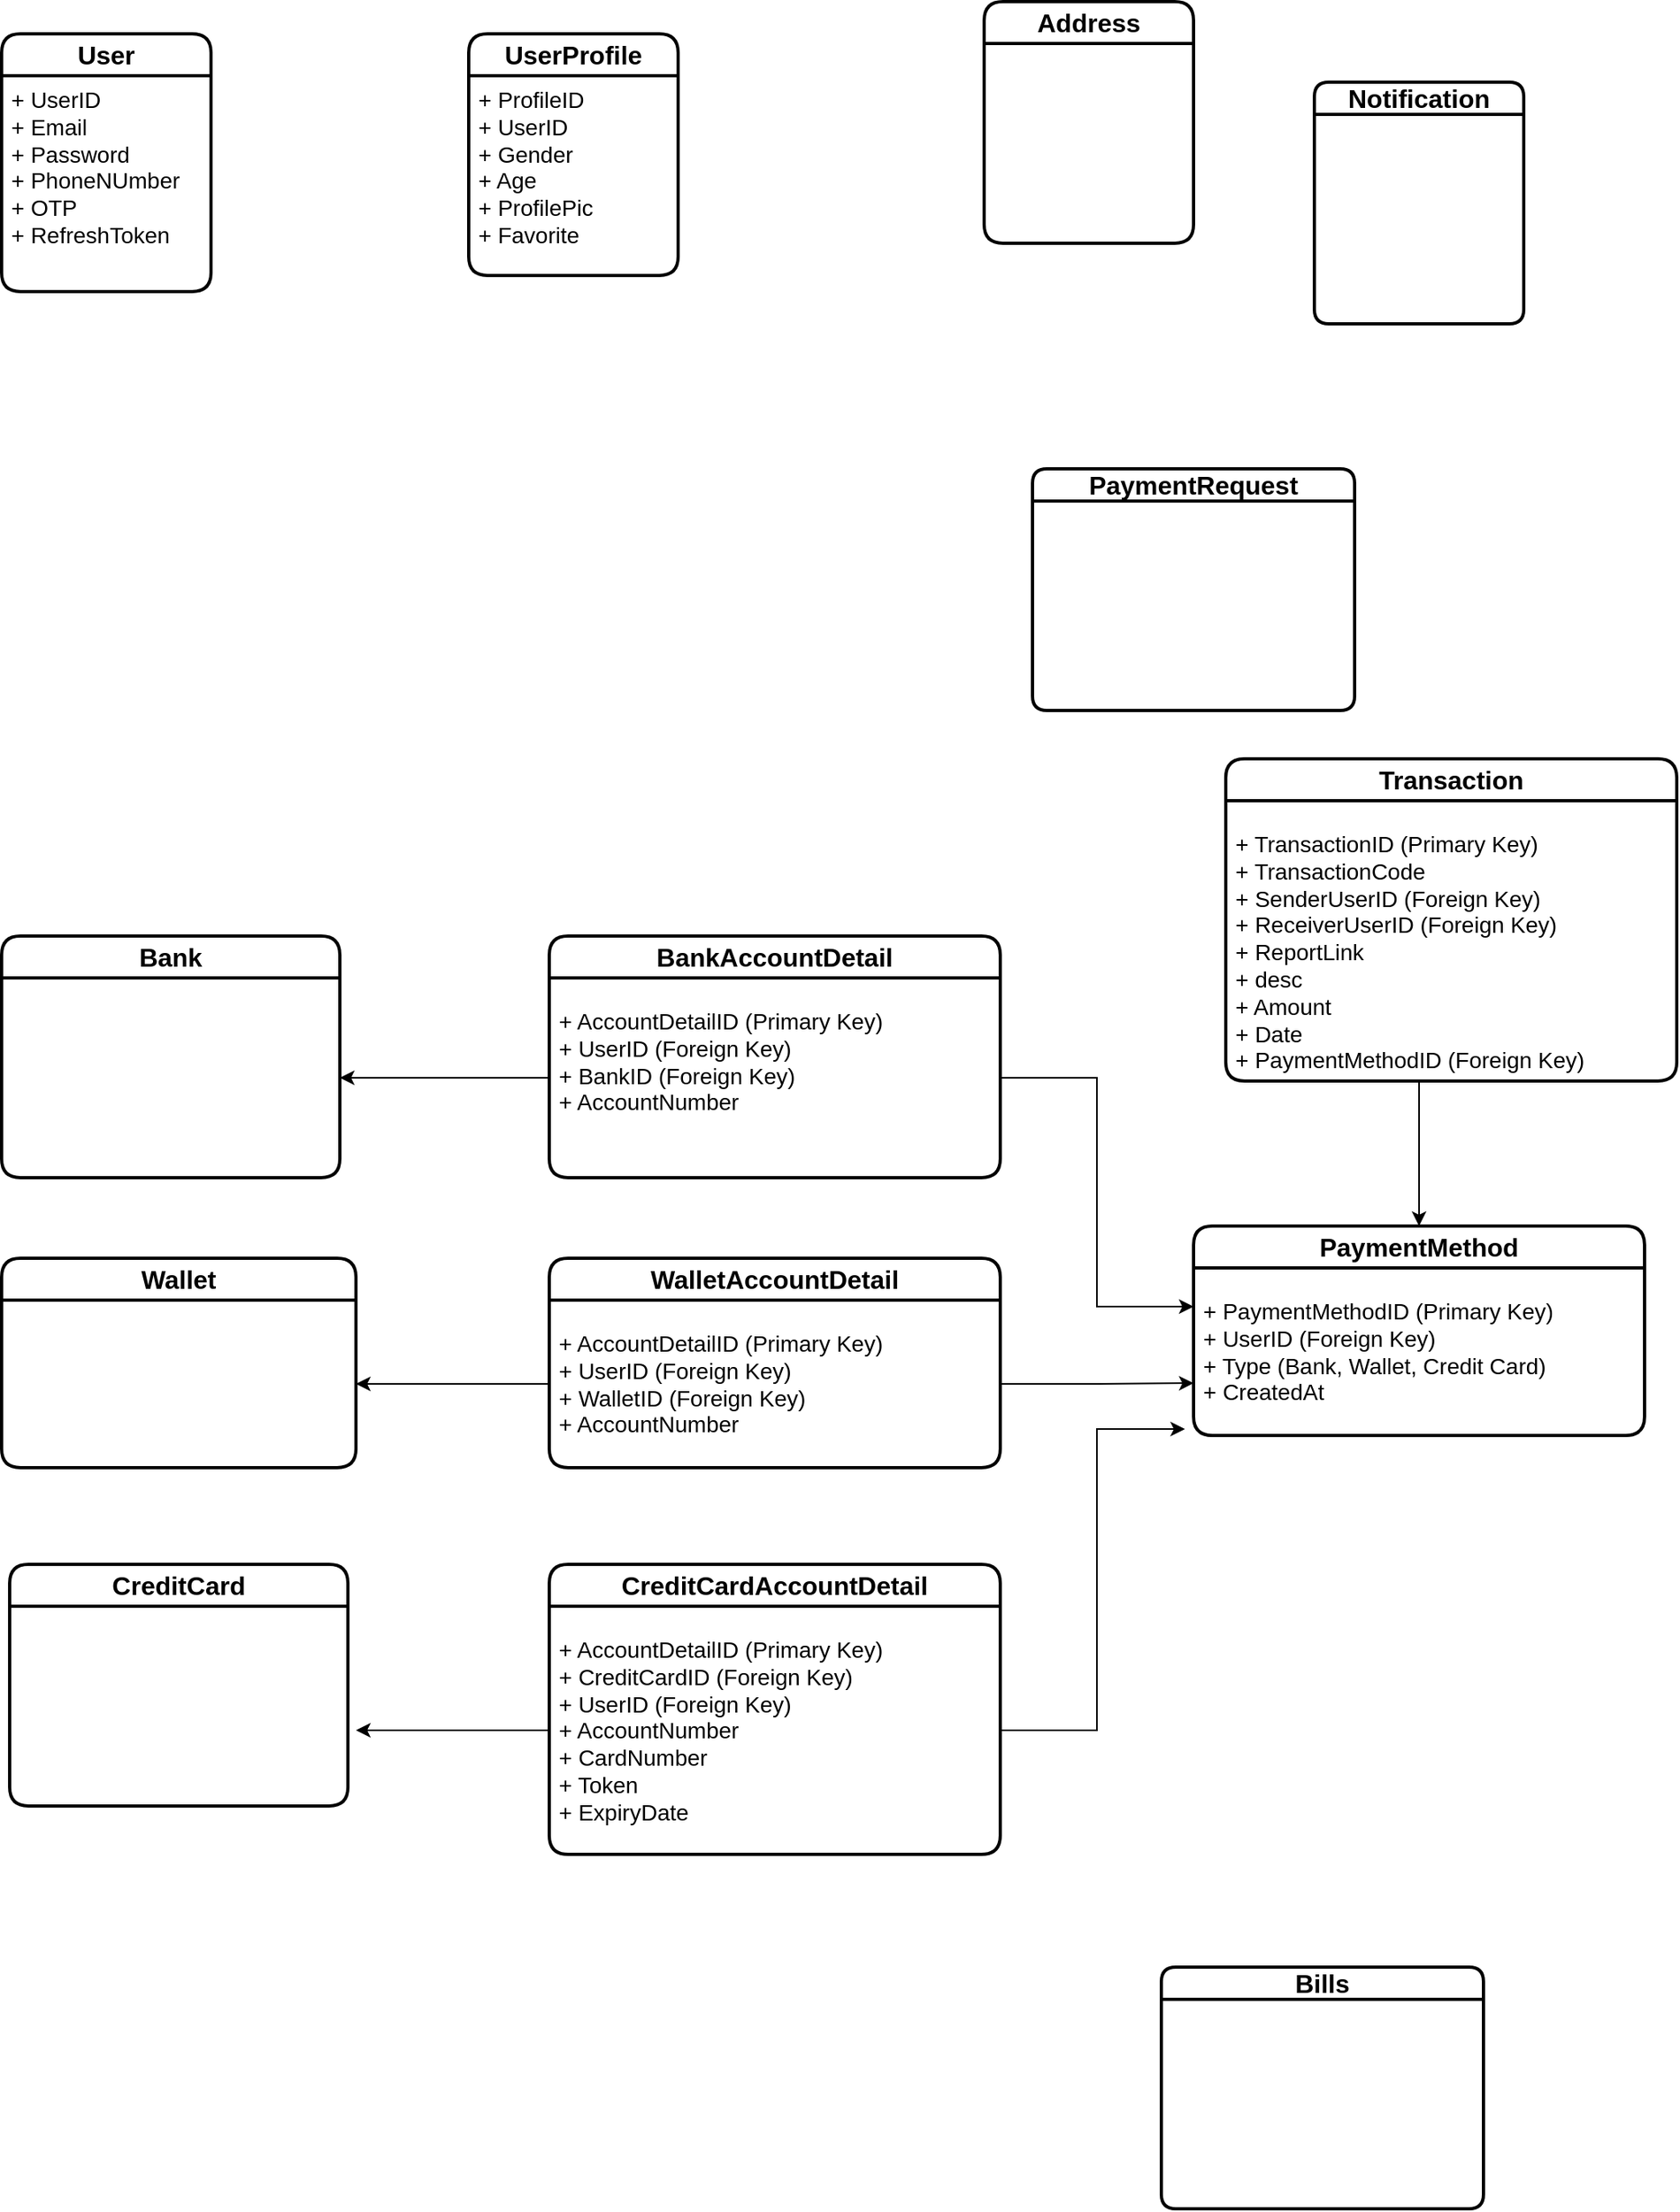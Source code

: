 <mxfile version="24.2.1" type="github">
  <diagram id="R2lEEEUBdFMjLlhIrx00" name="Page-1">
    <mxGraphModel dx="3471" dy="2084" grid="1" gridSize="10" guides="1" tooltips="1" connect="1" arrows="1" fold="1" page="1" pageScale="1" pageWidth="1169" pageHeight="1654" math="0" shadow="0" extFonts="Permanent Marker^https://fonts.googleapis.com/css?family=Permanent+Marker">
      <root>
        <mxCell id="0" />
        <mxCell id="1" parent="0" />
        <mxCell id="OBgIMPCR6dZBd9ZVq76G-3" value="&lt;font style=&quot;font-size: 16px;&quot;&gt;&lt;b&gt;User&lt;/b&gt;&lt;/font&gt;" style="swimlane;fontStyle=0;childLayout=stackLayout;horizontal=1;startSize=26;fillColor=none;horizontalStack=0;resizeParent=1;resizeParentMax=0;resizeLast=0;collapsible=1;marginBottom=0;whiteSpace=wrap;html=1;rounded=1;strokeWidth=2;" vertex="1" parent="1">
          <mxGeometry x="70" y="90" width="130" height="160" as="geometry" />
        </mxCell>
        <mxCell id="OBgIMPCR6dZBd9ZVq76G-4" value="&lt;font style=&quot;font-size: 14px;&quot;&gt;&lt;span data-darkreader-inline-color=&quot;&quot; data-darkreader-inline-bgcolor=&quot;&quot; style=&quot;background-color: initial; color: rgb(0, 0, 0); --darkreader-inline-bgcolor: initial; --darkreader-inline-color: #e8e6e3;&quot;&gt;+ UserID&lt;/span&gt;&lt;/font&gt;&lt;div&gt;&lt;font style=&quot;font-size: 14px;&quot;&gt;&lt;span data-darkreader-inline-color=&quot;&quot; data-darkreader-inline-bgcolor=&quot;&quot; style=&quot;background-color: initial; color: rgb(0, 0, 0); --darkreader-inline-bgcolor: initial; --darkreader-inline-color: #e8e6e3;&quot;&gt;+ Email&lt;/span&gt;&lt;/font&gt;&lt;/div&gt;&lt;div&gt;&lt;font style=&quot;font-size: 14px;&quot;&gt;&lt;span data-darkreader-inline-color=&quot;&quot; data-darkreader-inline-bgcolor=&quot;&quot; style=&quot;background-color: initial; color: rgb(0, 0, 0); --darkreader-inline-bgcolor: initial; --darkreader-inline-color: #e8e6e3;&quot;&gt;+ Password&lt;/span&gt;&lt;/font&gt;&lt;/div&gt;&lt;div&gt;&lt;font style=&quot;font-size: 14px;&quot;&gt;&lt;span data-darkreader-inline-color=&quot;&quot; data-darkreader-inline-bgcolor=&quot;&quot; style=&quot;background-color: initial; color: rgb(0, 0, 0); --darkreader-inline-bgcolor: initial; --darkreader-inline-color: #e8e6e3;&quot;&gt;+ PhoneNUmber&lt;/span&gt;&lt;/font&gt;&lt;/div&gt;&lt;div&gt;&lt;font style=&quot;font-size: 14px;&quot;&gt;&lt;span data-darkreader-inline-color=&quot;&quot; data-darkreader-inline-bgcolor=&quot;&quot; style=&quot;background-color: initial; color: rgb(0, 0, 0); --darkreader-inline-bgcolor: initial; --darkreader-inline-color: #e8e6e3;&quot;&gt;+ OTP&lt;/span&gt;&lt;/font&gt;&lt;/div&gt;&lt;div&gt;&lt;font style=&quot;font-size: 14px;&quot;&gt;&lt;span data-darkreader-inline-color=&quot;&quot; data-darkreader-inline-bgcolor=&quot;&quot; style=&quot;background-color: initial; color: rgb(0, 0, 0); --darkreader-inline-bgcolor: initial; --darkreader-inline-color: #e8e6e3;&quot;&gt;+ RefreshToken&lt;/span&gt;&lt;/font&gt;&lt;/div&gt;" style="text;strokeColor=none;fillColor=none;align=left;verticalAlign=top;spacingLeft=4;spacingRight=4;overflow=hidden;rotatable=0;points=[[0,0.5],[1,0.5]];portConstraint=eastwest;whiteSpace=wrap;html=1;" vertex="1" parent="OBgIMPCR6dZBd9ZVq76G-3">
          <mxGeometry y="26" width="130" height="134" as="geometry" />
        </mxCell>
        <mxCell id="OBgIMPCR6dZBd9ZVq76G-14" value="&lt;font style=&quot;font-size: 16px;&quot;&gt;&lt;b&gt;UserProfile&lt;/b&gt;&lt;/font&gt;" style="swimlane;fontStyle=0;childLayout=stackLayout;horizontal=1;startSize=26;fillColor=none;horizontalStack=0;resizeParent=1;resizeParentMax=0;resizeLast=0;collapsible=1;marginBottom=0;whiteSpace=wrap;html=1;rounded=1;strokeWidth=2;" vertex="1" parent="1">
          <mxGeometry x="360" y="90" width="130" height="150" as="geometry" />
        </mxCell>
        <mxCell id="OBgIMPCR6dZBd9ZVq76G-15" value="&lt;font style=&quot;font-size: 14px;&quot;&gt;&lt;span data-darkreader-inline-color=&quot;&quot; data-darkreader-inline-bgcolor=&quot;&quot; style=&quot;background-color: initial; color: rgb(0, 0, 0); --darkreader-inline-bgcolor: initial; --darkreader-inline-color: #e8e6e3;&quot;&gt;+ ProfileID&lt;/span&gt;&lt;/font&gt;&lt;div&gt;&lt;font style=&quot;font-size: 14px;&quot;&gt;&lt;span data-darkreader-inline-color=&quot;&quot; data-darkreader-inline-bgcolor=&quot;&quot; style=&quot;background-color: initial; color: rgb(0, 0, 0); --darkreader-inline-bgcolor: initial; --darkreader-inline-color: #e8e6e3;&quot;&gt;+ UserID&lt;/span&gt;&lt;/font&gt;&lt;div&gt;&lt;font style=&quot;font-size: 14px;&quot;&gt;&lt;span data-darkreader-inline-color=&quot;&quot; data-darkreader-inline-bgcolor=&quot;&quot; style=&quot;background-color: initial; color: rgb(0, 0, 0); --darkreader-inline-bgcolor: initial; --darkreader-inline-color: #e8e6e3;&quot;&gt;+ Gender&lt;/span&gt;&lt;/font&gt;&lt;/div&gt;&lt;div&gt;&lt;font style=&quot;font-size: 14px;&quot;&gt;&lt;span data-darkreader-inline-color=&quot;&quot; data-darkreader-inline-bgcolor=&quot;&quot; style=&quot;background-color: initial; color: rgb(0, 0, 0); --darkreader-inline-bgcolor: initial; --darkreader-inline-color: #e8e6e3;&quot;&gt;+ Age&lt;/span&gt;&lt;/font&gt;&lt;/div&gt;&lt;div&gt;&lt;font style=&quot;font-size: 14px;&quot;&gt;&lt;span data-darkreader-inline-color=&quot;&quot; data-darkreader-inline-bgcolor=&quot;&quot; style=&quot;background-color: initial; color: rgb(0, 0, 0); --darkreader-inline-bgcolor: initial; --darkreader-inline-color: #e8e6e3;&quot;&gt;+ ProfilePic&lt;/span&gt;&lt;/font&gt;&lt;/div&gt;&lt;div&gt;&lt;font style=&quot;font-size: 14px;&quot;&gt;&lt;span data-darkreader-inline-color=&quot;&quot; data-darkreader-inline-bgcolor=&quot;&quot; style=&quot;background-color: initial; color: rgb(0, 0, 0); --darkreader-inline-bgcolor: initial; --darkreader-inline-color: #e8e6e3;&quot;&gt;+ Favorite&lt;/span&gt;&lt;/font&gt;&lt;/div&gt;&lt;/div&gt;" style="text;strokeColor=none;fillColor=none;align=left;verticalAlign=top;spacingLeft=4;spacingRight=4;overflow=hidden;rotatable=0;points=[[0,0.5],[1,0.5]];portConstraint=eastwest;whiteSpace=wrap;html=1;" vertex="1" parent="OBgIMPCR6dZBd9ZVq76G-14">
          <mxGeometry y="26" width="130" height="124" as="geometry" />
        </mxCell>
        <mxCell id="OBgIMPCR6dZBd9ZVq76G-18" value="&lt;font style=&quot;font-size: 16px;&quot;&gt;&lt;b&gt;Address&lt;/b&gt;&lt;/font&gt;" style="swimlane;fontStyle=0;childLayout=stackLayout;horizontal=1;startSize=26;fillColor=none;horizontalStack=0;resizeParent=1;resizeParentMax=0;resizeLast=0;collapsible=1;marginBottom=0;whiteSpace=wrap;html=1;rounded=1;strokeWidth=2;" vertex="1" parent="1">
          <mxGeometry x="680" y="70" width="130" height="150" as="geometry" />
        </mxCell>
        <mxCell id="OBgIMPCR6dZBd9ZVq76G-20" value="&lt;font style=&quot;font-size: 16px;&quot;&gt;&lt;b&gt;PaymentMethod&lt;/b&gt;&lt;/font&gt;" style="swimlane;fontStyle=0;childLayout=stackLayout;horizontal=1;startSize=26;fillColor=none;horizontalStack=0;resizeParent=1;resizeParentMax=0;resizeLast=0;collapsible=1;marginBottom=0;whiteSpace=wrap;html=1;rounded=1;strokeWidth=2;" vertex="1" parent="1">
          <mxGeometry x="810" y="830" width="280" height="130" as="geometry" />
        </mxCell>
        <mxCell id="OBgIMPCR6dZBd9ZVq76G-21" value="&lt;p style=&quot;line-height: 100%;&quot;&gt;&lt;/p&gt;&lt;div&gt;&lt;span style=&quot;font-size: 14px;&quot;&gt;+ PaymentMethodID (Primary Key)&lt;/span&gt;&lt;/div&gt;&lt;div&gt;&lt;span style=&quot;font-size: 14px;&quot;&gt;+ UserID (Foreign Key)&lt;/span&gt;&lt;/div&gt;&lt;div&gt;&lt;span style=&quot;font-size: 14px;&quot;&gt;+ Type (Bank, Wallet, Credit Card)&lt;/span&gt;&lt;/div&gt;&lt;div&gt;&lt;span style=&quot;font-size: 14px;&quot;&gt;+ CreatedAt&lt;/span&gt;&lt;/div&gt;&lt;p&gt;&lt;/p&gt;" style="text;strokeColor=none;fillColor=none;align=left;verticalAlign=top;spacingLeft=4;spacingRight=4;overflow=hidden;rotatable=0;points=[[0,0.5],[1,0.5]];portConstraint=eastwest;whiteSpace=wrap;html=1;" vertex="1" parent="OBgIMPCR6dZBd9ZVq76G-20">
          <mxGeometry y="26" width="280" height="104" as="geometry" />
        </mxCell>
        <mxCell id="OBgIMPCR6dZBd9ZVq76G-23" value="&lt;font style=&quot;font-size: 16px;&quot;&gt;&lt;b&gt;Bank&lt;/b&gt;&lt;/font&gt;" style="swimlane;fontStyle=0;childLayout=stackLayout;horizontal=1;startSize=26;fillColor=none;horizontalStack=0;resizeParent=1;resizeParentMax=0;resizeLast=0;collapsible=1;marginBottom=0;whiteSpace=wrap;html=1;rounded=1;strokeWidth=2;" vertex="1" parent="1">
          <mxGeometry x="70" y="650" width="210" height="150" as="geometry" />
        </mxCell>
        <mxCell id="OBgIMPCR6dZBd9ZVq76G-27" value="&lt;font style=&quot;font-size: 16px;&quot;&gt;&lt;b&gt;CreditCard&lt;/b&gt;&lt;/font&gt;" style="swimlane;fontStyle=0;childLayout=stackLayout;horizontal=1;startSize=26;fillColor=none;horizontalStack=0;resizeParent=1;resizeParentMax=0;resizeLast=0;collapsible=1;marginBottom=0;whiteSpace=wrap;html=1;rounded=1;strokeWidth=2;" vertex="1" parent="1">
          <mxGeometry x="75" y="1040" width="210" height="150" as="geometry" />
        </mxCell>
        <mxCell id="OBgIMPCR6dZBd9ZVq76G-28" value="&lt;font style=&quot;font-size: 16px;&quot;&gt;&lt;b&gt;Wallet&lt;/b&gt;&lt;/font&gt;" style="swimlane;fontStyle=0;childLayout=stackLayout;horizontal=1;startSize=26;fillColor=none;horizontalStack=0;resizeParent=1;resizeParentMax=0;resizeLast=0;collapsible=1;marginBottom=0;whiteSpace=wrap;html=1;rounded=1;strokeWidth=2;" vertex="1" parent="1">
          <mxGeometry x="70" y="850" width="220" height="130" as="geometry" />
        </mxCell>
        <mxCell id="OBgIMPCR6dZBd9ZVq76G-35" value="&lt;font style=&quot;font-size: 16px;&quot;&gt;&lt;b&gt;CreditCardAccountDetail&lt;/b&gt;&lt;/font&gt;" style="swimlane;fontStyle=0;childLayout=stackLayout;horizontal=1;startSize=26;fillColor=none;horizontalStack=0;resizeParent=1;resizeParentMax=0;resizeLast=0;collapsible=1;marginBottom=0;whiteSpace=wrap;html=1;rounded=1;strokeWidth=2;" vertex="1" parent="1">
          <mxGeometry x="410" y="1040" width="280" height="180" as="geometry" />
        </mxCell>
        <mxCell id="OBgIMPCR6dZBd9ZVq76G-48" style="edgeStyle=orthogonalEdgeStyle;rounded=0;orthogonalLoop=1;jettySize=auto;html=1;" edge="1" parent="OBgIMPCR6dZBd9ZVq76G-35" source="OBgIMPCR6dZBd9ZVq76G-36">
          <mxGeometry relative="1" as="geometry">
            <mxPoint x="-120" y="103" as="targetPoint" />
          </mxGeometry>
        </mxCell>
        <mxCell id="OBgIMPCR6dZBd9ZVq76G-36" value="&lt;p style=&quot;line-height: 100%;&quot;&gt;&lt;/p&gt;&lt;div&gt;&lt;div&gt;&lt;span style=&quot;font-size: 14px;&quot;&gt;+ AccountDetailID (Primary Key)&lt;/span&gt;&lt;/div&gt;&lt;div&gt;&lt;span style=&quot;font-size: 14px;&quot;&gt;+ CreditCardID (Foreign Key)&lt;/span&gt;&lt;/div&gt;&lt;div&gt;&lt;span style=&quot;font-size: 14px;&quot;&gt;+ UserID (Foreign Key)&lt;/span&gt;&lt;span style=&quot;font-size: 14px;&quot;&gt;&lt;br&gt;&lt;/span&gt;&lt;/div&gt;&lt;div&gt;&lt;span style=&quot;font-size: 14px;&quot;&gt;+ AccountNumber&lt;/span&gt;&lt;/div&gt;&lt;div&gt;&lt;span style=&quot;font-size: 14px;&quot;&gt;+ CardNumber&lt;/span&gt;&lt;/div&gt;&lt;div&gt;&lt;span style=&quot;font-size: 14px;&quot;&gt;+ Token&lt;/span&gt;&lt;/div&gt;&lt;div&gt;&lt;span style=&quot;font-size: 14px;&quot;&gt;+ ExpiryDate&lt;/span&gt;&lt;/div&gt;&lt;div&gt;&lt;br&gt;&lt;/div&gt;&lt;/div&gt;&lt;div&gt;&lt;br&gt;&lt;/div&gt;&lt;p&gt;&lt;/p&gt;" style="text;strokeColor=none;fillColor=none;align=left;verticalAlign=top;spacingLeft=4;spacingRight=4;overflow=hidden;rotatable=0;points=[[0,0.5],[1,0.5]];portConstraint=eastwest;whiteSpace=wrap;html=1;" vertex="1" parent="OBgIMPCR6dZBd9ZVq76G-35">
          <mxGeometry y="26" width="280" height="154" as="geometry" />
        </mxCell>
        <mxCell id="OBgIMPCR6dZBd9ZVq76G-37" value="&lt;font style=&quot;font-size: 16px;&quot;&gt;&lt;b&gt;BankAccountDetail&lt;/b&gt;&lt;/font&gt;" style="swimlane;fontStyle=0;childLayout=stackLayout;horizontal=1;startSize=26;fillColor=none;horizontalStack=0;resizeParent=1;resizeParentMax=0;resizeLast=0;collapsible=1;marginBottom=0;whiteSpace=wrap;html=1;rounded=1;strokeWidth=2;" vertex="1" parent="1">
          <mxGeometry x="410" y="650" width="280" height="150" as="geometry" />
        </mxCell>
        <mxCell id="OBgIMPCR6dZBd9ZVq76G-46" style="edgeStyle=orthogonalEdgeStyle;rounded=0;orthogonalLoop=1;jettySize=auto;html=1;" edge="1" parent="OBgIMPCR6dZBd9ZVq76G-37" source="OBgIMPCR6dZBd9ZVq76G-38">
          <mxGeometry relative="1" as="geometry">
            <mxPoint x="-130" y="88" as="targetPoint" />
          </mxGeometry>
        </mxCell>
        <mxCell id="OBgIMPCR6dZBd9ZVq76G-38" value="&lt;p style=&quot;line-height: 100%;&quot;&gt;&lt;/p&gt;&lt;div&gt;&lt;div&gt;&lt;span style=&quot;font-size: 14px;&quot;&gt;+ AccountDetailID (Primary Key)&lt;/span&gt;&lt;/div&gt;&lt;div&gt;&lt;span style=&quot;font-size: 14px;&quot;&gt;+ UserID (Foreign Key)&lt;/span&gt;&lt;span style=&quot;font-size: 14px;&quot;&gt;&lt;br&gt;&lt;/span&gt;&lt;/div&gt;&lt;div&gt;&lt;span style=&quot;font-size: 14px;&quot;&gt;+ BankID (Foreign Key)&lt;/span&gt;&lt;/div&gt;&lt;div&gt;&lt;span style=&quot;font-size: 14px;&quot;&gt;+ AccountNumber&lt;/span&gt;&lt;/div&gt;&lt;div&gt;&lt;br&gt;&lt;/div&gt;&lt;/div&gt;&lt;div&gt;&lt;br&gt;&lt;/div&gt;&lt;p&gt;&lt;/p&gt;" style="text;strokeColor=none;fillColor=none;align=left;verticalAlign=top;spacingLeft=4;spacingRight=4;overflow=hidden;rotatable=0;points=[[0,0.5],[1,0.5]];portConstraint=eastwest;whiteSpace=wrap;html=1;" vertex="1" parent="OBgIMPCR6dZBd9ZVq76G-37">
          <mxGeometry y="26" width="280" height="124" as="geometry" />
        </mxCell>
        <mxCell id="OBgIMPCR6dZBd9ZVq76G-39" value="&lt;font style=&quot;font-size: 16px;&quot;&gt;&lt;b&gt;WalletAccountDetail&lt;/b&gt;&lt;/font&gt;" style="swimlane;fontStyle=0;childLayout=stackLayout;horizontal=1;startSize=26;fillColor=none;horizontalStack=0;resizeParent=1;resizeParentMax=0;resizeLast=0;collapsible=1;marginBottom=0;whiteSpace=wrap;html=1;rounded=1;strokeWidth=2;" vertex="1" parent="1">
          <mxGeometry x="410" y="850" width="280" height="130" as="geometry" />
        </mxCell>
        <mxCell id="OBgIMPCR6dZBd9ZVq76G-47" style="edgeStyle=orthogonalEdgeStyle;rounded=0;orthogonalLoop=1;jettySize=auto;html=1;" edge="1" parent="OBgIMPCR6dZBd9ZVq76G-39" source="OBgIMPCR6dZBd9ZVq76G-40">
          <mxGeometry relative="1" as="geometry">
            <mxPoint x="-120" y="78" as="targetPoint" />
          </mxGeometry>
        </mxCell>
        <mxCell id="OBgIMPCR6dZBd9ZVq76G-40" value="&lt;p style=&quot;line-height: 100%;&quot;&gt;&lt;/p&gt;&lt;div&gt;&lt;div&gt;&lt;span style=&quot;font-size: 14px;&quot;&gt;+ AccountDetailID (Primary Key)&lt;/span&gt;&lt;/div&gt;&lt;div&gt;&lt;span style=&quot;font-size: 14px;&quot;&gt;+ UserID (Foreign Key)&lt;/span&gt;&lt;span style=&quot;font-size: 14px;&quot;&gt;&lt;br&gt;+ WalletID (Foreign Key)&lt;/span&gt;&lt;/div&gt;&lt;div&gt;&lt;span style=&quot;font-size: 14px;&quot;&gt;+ AccountNumber&lt;/span&gt;&lt;/div&gt;&lt;div&gt;&lt;br&gt;&lt;/div&gt;&lt;/div&gt;&lt;div&gt;&lt;br&gt;&lt;/div&gt;&lt;p&gt;&lt;/p&gt;" style="text;strokeColor=none;fillColor=none;align=left;verticalAlign=top;spacingLeft=4;spacingRight=4;overflow=hidden;rotatable=0;points=[[0,0.5],[1,0.5]];portConstraint=eastwest;whiteSpace=wrap;html=1;" vertex="1" parent="OBgIMPCR6dZBd9ZVq76G-39">
          <mxGeometry y="26" width="280" height="104" as="geometry" />
        </mxCell>
        <mxCell id="OBgIMPCR6dZBd9ZVq76G-41" style="edgeStyle=orthogonalEdgeStyle;rounded=0;orthogonalLoop=1;jettySize=auto;html=1;" edge="1" parent="1" source="OBgIMPCR6dZBd9ZVq76G-38" target="OBgIMPCR6dZBd9ZVq76G-21">
          <mxGeometry relative="1" as="geometry">
            <Array as="points">
              <mxPoint x="750" y="738" />
              <mxPoint x="750" y="880" />
            </Array>
          </mxGeometry>
        </mxCell>
        <mxCell id="OBgIMPCR6dZBd9ZVq76G-42" style="edgeStyle=orthogonalEdgeStyle;rounded=0;orthogonalLoop=1;jettySize=auto;html=1;entryX=0;entryY=0.75;entryDx=0;entryDy=0;" edge="1" parent="1" source="OBgIMPCR6dZBd9ZVq76G-40" target="OBgIMPCR6dZBd9ZVq76G-20">
          <mxGeometry relative="1" as="geometry" />
        </mxCell>
        <mxCell id="OBgIMPCR6dZBd9ZVq76G-43" style="edgeStyle=orthogonalEdgeStyle;rounded=0;orthogonalLoop=1;jettySize=auto;html=1;entryX=-0.019;entryY=0.962;entryDx=0;entryDy=0;entryPerimeter=0;" edge="1" parent="1" source="OBgIMPCR6dZBd9ZVq76G-36" target="OBgIMPCR6dZBd9ZVq76G-21">
          <mxGeometry relative="1" as="geometry" />
        </mxCell>
        <mxCell id="OBgIMPCR6dZBd9ZVq76G-49" value="&lt;font style=&quot;font-size: 16px;&quot;&gt;&lt;b&gt;Transaction&lt;/b&gt;&lt;/font&gt;" style="swimlane;fontStyle=0;childLayout=stackLayout;horizontal=1;startSize=26;fillColor=none;horizontalStack=0;resizeParent=1;resizeParentMax=0;resizeLast=0;collapsible=1;marginBottom=0;whiteSpace=wrap;html=1;rounded=1;strokeWidth=2;" vertex="1" parent="1">
          <mxGeometry x="830" y="540" width="280" height="200" as="geometry" />
        </mxCell>
        <mxCell id="OBgIMPCR6dZBd9ZVq76G-50" value="&lt;p style=&quot;line-height: 100%;&quot;&gt;&lt;/p&gt;&lt;div&gt;&lt;div&gt;&lt;span style=&quot;font-size: 14px;&quot;&gt;+ TransactionID (Primary Key)&lt;/span&gt;&lt;/div&gt;&lt;div&gt;&lt;span style=&quot;font-size: 14px;&quot;&gt;+ TransactionCode&lt;/span&gt;&lt;/div&gt;&lt;div&gt;&lt;span style=&quot;font-size: 14px;&quot;&gt;+ SenderUserID (Foreign Key)&lt;/span&gt;&lt;/div&gt;&lt;div&gt;&lt;span style=&quot;font-size: 14px;&quot;&gt;+ ReceiverUserID (Foreign Key)&lt;/span&gt;&lt;/div&gt;&lt;div&gt;&lt;span style=&quot;font-size: 14px;&quot;&gt;+ ReportLink&lt;/span&gt;&lt;/div&gt;&lt;div&gt;&lt;span style=&quot;font-size: 14px;&quot;&gt;+ desc&lt;/span&gt;&lt;/div&gt;&lt;div&gt;&lt;span style=&quot;font-size: 14px;&quot;&gt;+ Amount&lt;/span&gt;&lt;/div&gt;&lt;div&gt;&lt;span style=&quot;font-size: 14px;&quot;&gt;+ Date&lt;/span&gt;&lt;/div&gt;&lt;div&gt;&lt;span style=&quot;font-size: 14px;&quot;&gt;+ PaymentMethodID (Foreign Key)&lt;/span&gt;&lt;/div&gt;&lt;/div&gt;&lt;div&gt;&lt;br&gt;&lt;/div&gt;&lt;p&gt;&lt;/p&gt;" style="text;strokeColor=none;fillColor=none;align=left;verticalAlign=top;spacingLeft=4;spacingRight=4;overflow=hidden;rotatable=0;points=[[0,0.5],[1,0.5]];portConstraint=eastwest;whiteSpace=wrap;html=1;" vertex="1" parent="OBgIMPCR6dZBd9ZVq76G-49">
          <mxGeometry y="26" width="280" height="174" as="geometry" />
        </mxCell>
        <mxCell id="OBgIMPCR6dZBd9ZVq76G-54" value="&lt;font style=&quot;font-size: 16px;&quot;&gt;&lt;b&gt;Notification&lt;/b&gt;&lt;/font&gt;" style="swimlane;fontStyle=0;childLayout=stackLayout;horizontal=1;startSize=20;fillColor=none;horizontalStack=0;resizeParent=1;resizeParentMax=0;resizeLast=0;collapsible=1;marginBottom=0;whiteSpace=wrap;html=1;rounded=1;strokeWidth=2;" vertex="1" parent="1">
          <mxGeometry x="885" y="120" width="130" height="150" as="geometry" />
        </mxCell>
        <mxCell id="OBgIMPCR6dZBd9ZVq76G-55" value="&lt;font style=&quot;font-size: 16px;&quot;&gt;&lt;b&gt;PaymentRequest&lt;/b&gt;&lt;/font&gt;" style="swimlane;fontStyle=0;childLayout=stackLayout;horizontal=1;startSize=20;fillColor=none;horizontalStack=0;resizeParent=1;resizeParentMax=0;resizeLast=0;collapsible=1;marginBottom=0;whiteSpace=wrap;html=1;rounded=1;strokeWidth=2;" vertex="1" parent="1">
          <mxGeometry x="710" y="360" width="200" height="150" as="geometry" />
        </mxCell>
        <mxCell id="OBgIMPCR6dZBd9ZVq76G-56" value="&lt;font style=&quot;font-size: 16px;&quot;&gt;&lt;b&gt;Bills&lt;/b&gt;&lt;/font&gt;" style="swimlane;fontStyle=0;childLayout=stackLayout;horizontal=1;startSize=20;fillColor=none;horizontalStack=0;resizeParent=1;resizeParentMax=0;resizeLast=0;collapsible=1;marginBottom=0;whiteSpace=wrap;html=1;rounded=1;strokeWidth=2;" vertex="1" parent="1">
          <mxGeometry x="790" y="1290" width="200" height="150" as="geometry" />
        </mxCell>
        <mxCell id="OBgIMPCR6dZBd9ZVq76G-57" style="edgeStyle=orthogonalEdgeStyle;rounded=0;orthogonalLoop=1;jettySize=auto;html=1;" edge="1" parent="1" source="OBgIMPCR6dZBd9ZVq76G-50" target="OBgIMPCR6dZBd9ZVq76G-20">
          <mxGeometry relative="1" as="geometry">
            <Array as="points">
              <mxPoint x="950" y="760" />
              <mxPoint x="950" y="760" />
            </Array>
          </mxGeometry>
        </mxCell>
      </root>
    </mxGraphModel>
  </diagram>
</mxfile>
